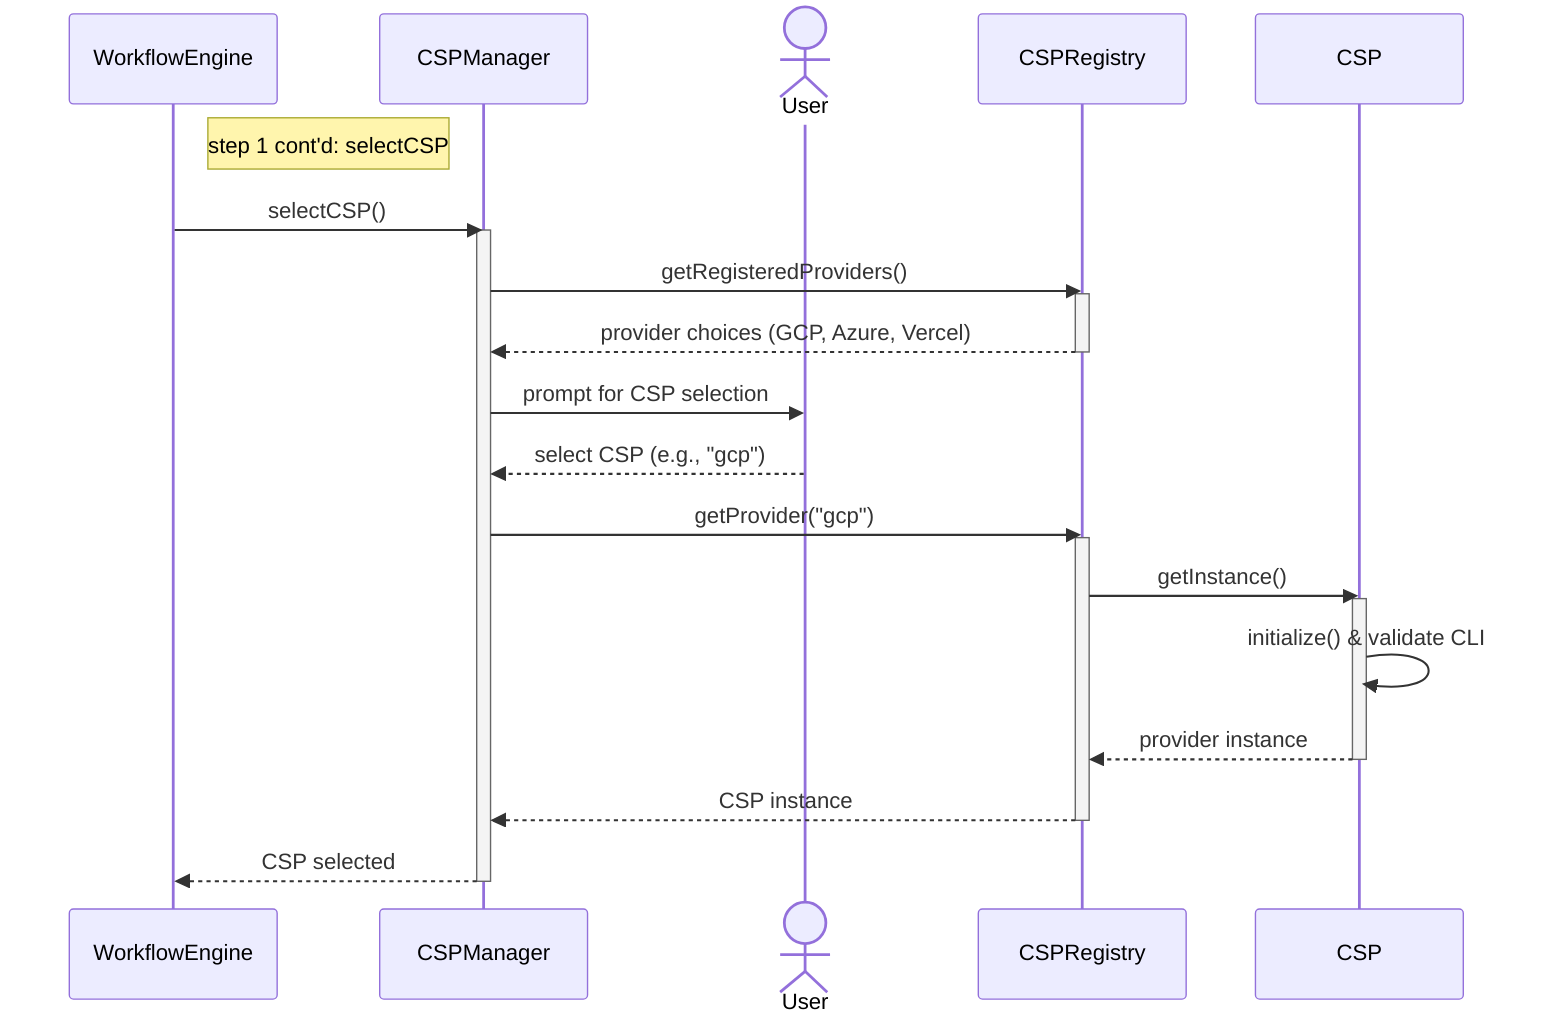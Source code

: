 ---
config:
  theme: default
  look: classic
---
sequenceDiagram
    participant WE as WorkflowEngine
    participant CSP as CSPManager
    actor User
    participant Registry as CSPRegistry
    participant Provider as CSP

    note right of WE: step 1 cont'd: selectCSP
    
    WE->>CSP: selectCSP()
    activate CSP
    CSP->>Registry: getRegisteredProviders()
    activate Registry
    Registry-->>CSP: provider choices (GCP, Azure, Vercel)
    deactivate Registry
    CSP->>User: prompt for CSP selection
    User-->>CSP: select CSP (e.g., "gcp")
    CSP->>Registry: getProvider("gcp")
    activate Registry
    Registry->>Provider: getInstance()
    activate Provider
    Provider->>Provider: initialize() & validate CLI
    Provider-->>Registry: provider instance
    deactivate Provider
    Registry-->>CSP: CSP instance
    deactivate Registry
    CSP-->>WE: CSP selected
    deactivate CSP
